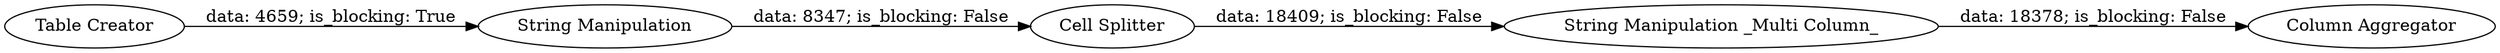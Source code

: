 digraph {
	"-7896882727546599806_1" [label="Table Creator"]
	"-7896882727546599806_10" [label="String Manipulation _Multi Column_"]
	"-7896882727546599806_9" [label="Cell Splitter"]
	"-7896882727546599806_11" [label="Column Aggregator"]
	"-7896882727546599806_3" [label="String Manipulation"]
	"-7896882727546599806_9" -> "-7896882727546599806_10" [label="data: 18409; is_blocking: False"]
	"-7896882727546599806_10" -> "-7896882727546599806_11" [label="data: 18378; is_blocking: False"]
	"-7896882727546599806_3" -> "-7896882727546599806_9" [label="data: 8347; is_blocking: False"]
	"-7896882727546599806_1" -> "-7896882727546599806_3" [label="data: 4659; is_blocking: True"]
	rankdir=LR
}
